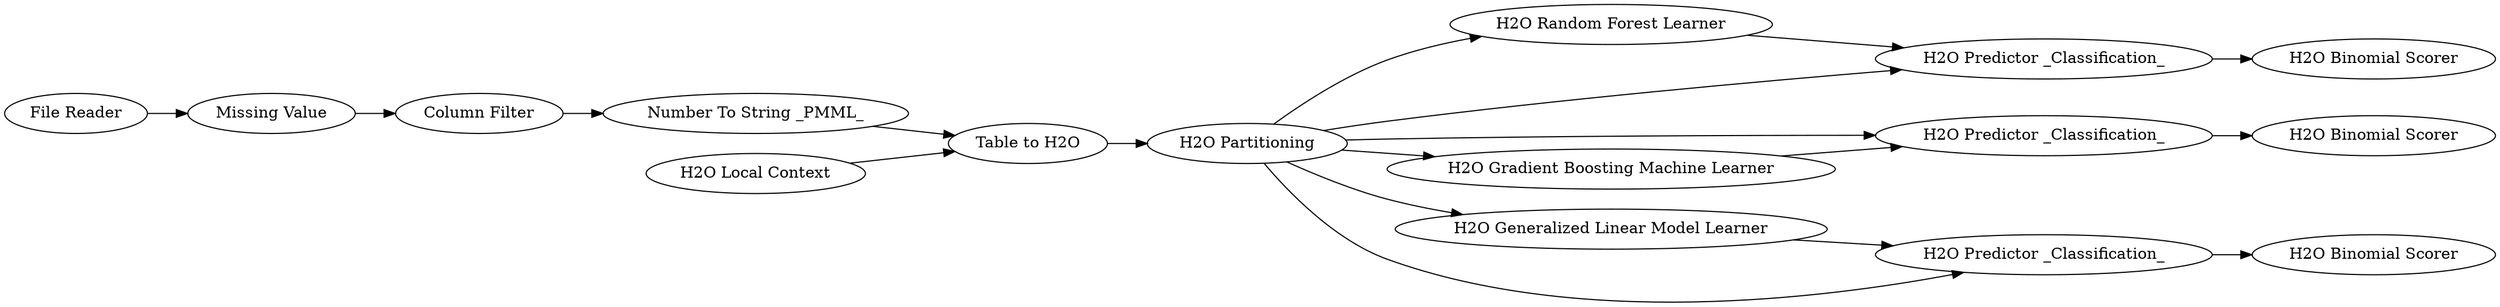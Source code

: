 digraph {
	13 -> 15
	8 -> 15
	15 -> 14
	8 -> 13
	12 -> 6
	1 -> 2
	3 -> 6
	8 -> 9
	5 -> 12
	8 -> 7
	8 -> 16
	17 -> 18
	9 -> 10
	2 -> 5
	7 -> 9
	8 -> 17
	16 -> 17
	6 -> 8
	5 [label="Column Filter"]
	16 [label="H2O Generalized Linear Model Learner"]
	13 [label="H2O Random Forest Learner"]
	1 [label="File Reader"]
	7 [label="H2O Gradient Boosting Machine Learner"]
	9 [label="H2O Predictor _Classification_"]
	18 [label="H2O Binomial Scorer"]
	10 [label="H2O Binomial Scorer"]
	6 [label="Table to H2O"]
	8 [label="H2O Partitioning"]
	15 [label="H2O Predictor _Classification_"]
	14 [label="H2O Binomial Scorer"]
	17 [label="H2O Predictor _Classification_"]
	3 [label="H2O Local Context"]
	2 [label="Missing Value"]
	12 [label="Number To String _PMML_"]
	rankdir=LR
}
